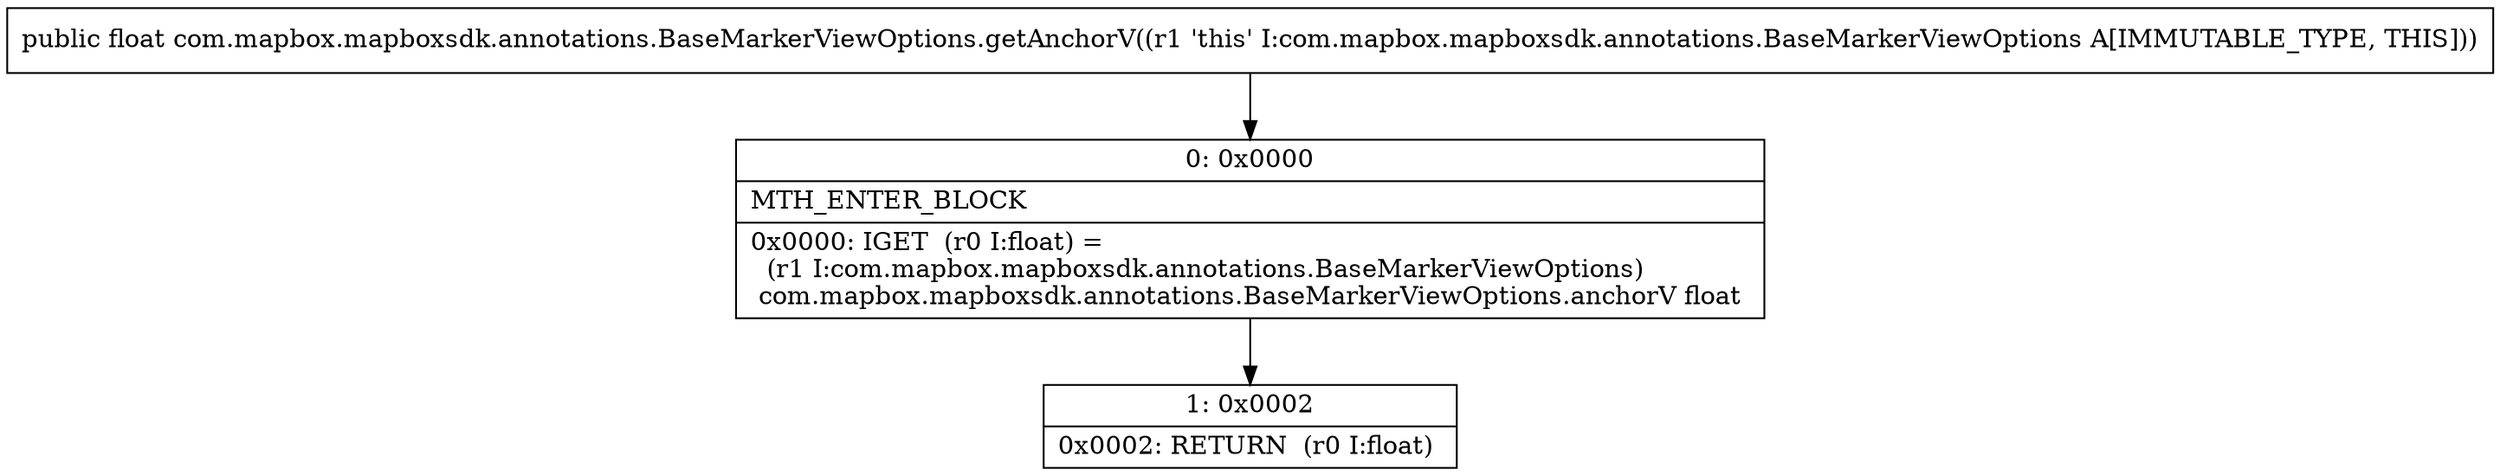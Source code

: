 digraph "CFG forcom.mapbox.mapboxsdk.annotations.BaseMarkerViewOptions.getAnchorV()F" {
Node_0 [shape=record,label="{0\:\ 0x0000|MTH_ENTER_BLOCK\l|0x0000: IGET  (r0 I:float) = \l  (r1 I:com.mapbox.mapboxsdk.annotations.BaseMarkerViewOptions)\l com.mapbox.mapboxsdk.annotations.BaseMarkerViewOptions.anchorV float \l}"];
Node_1 [shape=record,label="{1\:\ 0x0002|0x0002: RETURN  (r0 I:float) \l}"];
MethodNode[shape=record,label="{public float com.mapbox.mapboxsdk.annotations.BaseMarkerViewOptions.getAnchorV((r1 'this' I:com.mapbox.mapboxsdk.annotations.BaseMarkerViewOptions A[IMMUTABLE_TYPE, THIS])) }"];
MethodNode -> Node_0;
Node_0 -> Node_1;
}

